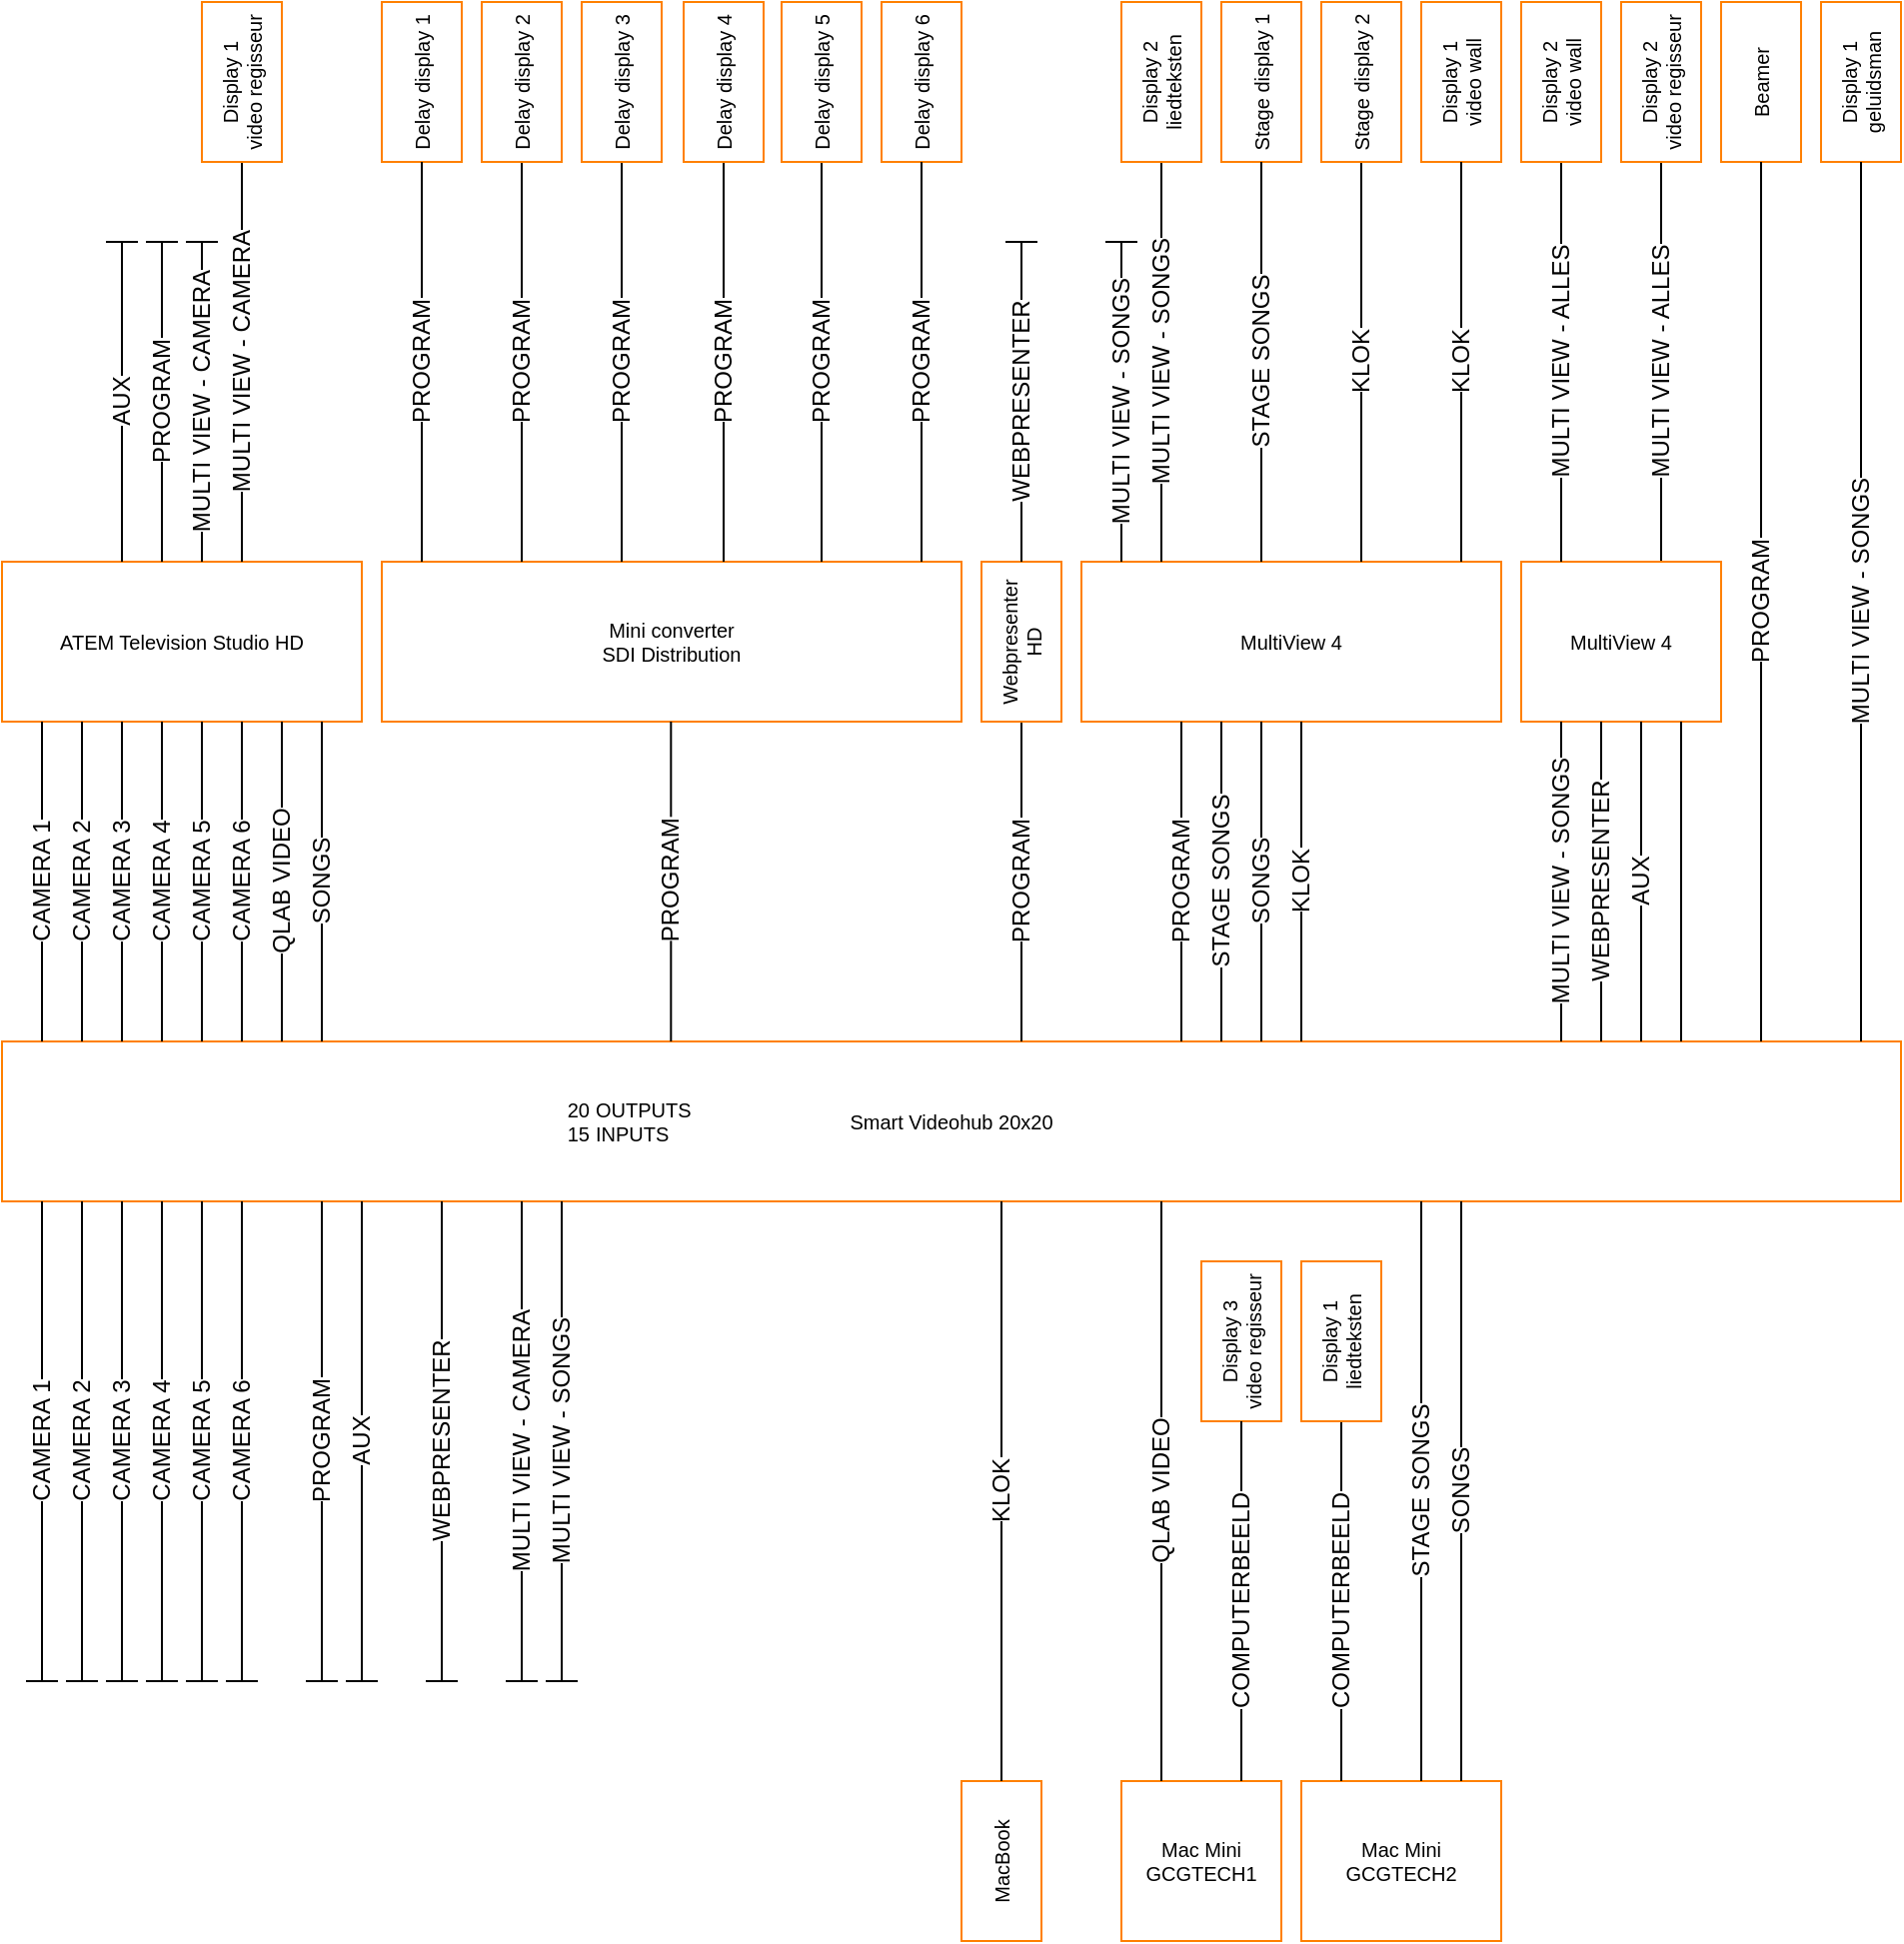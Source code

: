 <mxfile version="17.1.2" type="github">
  <diagram id="KRs9ITHMd8kug6_vHGvV" name="Page-1">
    <mxGraphModel dx="1338" dy="1154" grid="1" gridSize="10" guides="1" tooltips="1" connect="1" arrows="1" fold="1" page="0" pageScale="1" pageWidth="827" pageHeight="1169" background="none" math="0" shadow="0">
      <root>
        <mxCell id="0" />
        <mxCell id="1" parent="0" />
        <mxCell id="NEAT874ut31OaDpRPA5h-1" value="Smart Videohub 20x20" style="rounded=0;whiteSpace=wrap;html=1;hachureGap=4;fontSize=10;strokeColor=#FF8000;connectable=0;" vertex="1" parent="1">
          <mxGeometry x="40" y="400" width="950" height="80" as="geometry" />
        </mxCell>
        <mxCell id="NEAT874ut31OaDpRPA5h-8" value="ATEM Television Studio HD" style="rounded=0;whiteSpace=wrap;html=1;hachureGap=4;fontSize=10;strokeColor=#FF8000;connectable=0;" vertex="1" parent="1">
          <mxGeometry x="40" y="160" width="180" height="80" as="geometry" />
        </mxCell>
        <mxCell id="NEAT874ut31OaDpRPA5h-9" value="Beamer" style="rounded=0;whiteSpace=wrap;html=1;hachureGap=4;fontSize=10;strokeColor=#FF8000;connectable=0;horizontal=0;" vertex="1" parent="1">
          <mxGeometry x="900" y="-120" width="40" height="80" as="geometry" />
        </mxCell>
        <mxCell id="NEAT874ut31OaDpRPA5h-11" value="MultiView 4" style="rounded=0;whiteSpace=wrap;html=1;hachureGap=4;fontSize=10;strokeColor=#FF8000;connectable=0;" vertex="1" parent="1">
          <mxGeometry x="580" y="160" width="210" height="80" as="geometry" />
        </mxCell>
        <mxCell id="NEAT874ut31OaDpRPA5h-13" value="CAMERA 1" style="endArrow=none;html=1;rounded=0;fontSize=12;startSize=14;endSize=14;sourcePerimeterSpacing=8;targetPerimeterSpacing=8;horizontal=0;edgeStyle=orthogonalEdgeStyle;" edge="1" parent="1">
          <mxGeometry width="50" height="50" relative="1" as="geometry">
            <mxPoint x="60" y="400" as="sourcePoint" />
            <mxPoint x="60" y="240" as="targetPoint" />
          </mxGeometry>
        </mxCell>
        <mxCell id="NEAT874ut31OaDpRPA5h-14" value="CAMERA 2" style="endArrow=none;html=1;rounded=0;fontSize=12;startSize=14;endSize=14;sourcePerimeterSpacing=8;targetPerimeterSpacing=8;horizontal=0;edgeStyle=orthogonalEdgeStyle;" edge="1" parent="1">
          <mxGeometry width="50" height="50" relative="1" as="geometry">
            <mxPoint x="80" y="400" as="sourcePoint" />
            <mxPoint x="80" y="240" as="targetPoint" />
          </mxGeometry>
        </mxCell>
        <mxCell id="NEAT874ut31OaDpRPA5h-15" value="CAMERA 3" style="endArrow=none;html=1;rounded=0;fontSize=12;startSize=14;endSize=14;sourcePerimeterSpacing=8;targetPerimeterSpacing=8;horizontal=0;edgeStyle=orthogonalEdgeStyle;" edge="1" parent="1">
          <mxGeometry width="50" height="50" relative="1" as="geometry">
            <mxPoint x="100" y="400" as="sourcePoint" />
            <mxPoint x="100" y="240" as="targetPoint" />
          </mxGeometry>
        </mxCell>
        <mxCell id="NEAT874ut31OaDpRPA5h-16" value="CAMERA 4" style="endArrow=none;html=1;rounded=0;fontSize=12;startSize=14;endSize=14;sourcePerimeterSpacing=8;targetPerimeterSpacing=8;horizontal=0;edgeStyle=orthogonalEdgeStyle;" edge="1" parent="1">
          <mxGeometry width="50" height="50" relative="1" as="geometry">
            <mxPoint x="120" y="400" as="sourcePoint" />
            <mxPoint x="120" y="240" as="targetPoint" />
          </mxGeometry>
        </mxCell>
        <mxCell id="NEAT874ut31OaDpRPA5h-17" value="CAMERA 5" style="endArrow=none;html=1;rounded=0;fontSize=12;startSize=14;endSize=14;sourcePerimeterSpacing=8;targetPerimeterSpacing=8;horizontal=0;edgeStyle=orthogonalEdgeStyle;" edge="1" parent="1">
          <mxGeometry width="50" height="50" relative="1" as="geometry">
            <mxPoint x="140" y="400" as="sourcePoint" />
            <mxPoint x="140" y="240" as="targetPoint" />
          </mxGeometry>
        </mxCell>
        <mxCell id="NEAT874ut31OaDpRPA5h-18" value="CAMERA 6" style="endArrow=none;html=1;rounded=0;fontSize=12;startSize=14;endSize=14;sourcePerimeterSpacing=8;targetPerimeterSpacing=8;horizontal=0;edgeStyle=orthogonalEdgeStyle;" edge="1" parent="1">
          <mxGeometry width="50" height="50" relative="1" as="geometry">
            <mxPoint x="160" y="400" as="sourcePoint" />
            <mxPoint x="160" y="240" as="targetPoint" />
          </mxGeometry>
        </mxCell>
        <mxCell id="NEAT874ut31OaDpRPA5h-19" value="QLAB VIDEO" style="endArrow=none;html=1;rounded=0;fontSize=12;startSize=14;endSize=14;sourcePerimeterSpacing=8;targetPerimeterSpacing=8;horizontal=0;edgeStyle=orthogonalEdgeStyle;" edge="1" parent="1">
          <mxGeometry width="50" height="50" relative="1" as="geometry">
            <mxPoint x="180" y="400" as="sourcePoint" />
            <mxPoint x="180" y="240" as="targetPoint" />
          </mxGeometry>
        </mxCell>
        <mxCell id="NEAT874ut31OaDpRPA5h-20" value="SONGS" style="endArrow=none;html=1;rounded=0;fontSize=12;startSize=14;endSize=14;sourcePerimeterSpacing=8;targetPerimeterSpacing=8;horizontal=0;edgeStyle=orthogonalEdgeStyle;" edge="1" parent="1">
          <mxGeometry width="50" height="50" relative="1" as="geometry">
            <mxPoint x="200" y="400" as="sourcePoint" />
            <mxPoint x="200" y="240" as="targetPoint" />
          </mxGeometry>
        </mxCell>
        <mxCell id="NEAT874ut31OaDpRPA5h-21" value="PROGRAM" style="endArrow=none;html=1;rounded=0;fontSize=12;startSize=14;endSize=14;sourcePerimeterSpacing=8;targetPerimeterSpacing=8;horizontal=0;edgeStyle=orthogonalEdgeStyle;" edge="1" parent="1">
          <mxGeometry width="50" height="50" relative="1" as="geometry">
            <mxPoint x="630" y="400" as="sourcePoint" />
            <mxPoint x="630" y="240" as="targetPoint" />
          </mxGeometry>
        </mxCell>
        <mxCell id="NEAT874ut31OaDpRPA5h-22" value="STAGE SONGS" style="endArrow=none;html=1;rounded=0;fontSize=12;startSize=14;endSize=14;sourcePerimeterSpacing=8;targetPerimeterSpacing=8;labelPosition=center;verticalLabelPosition=middle;align=center;verticalAlign=middle;horizontal=0;edgeStyle=orthogonalEdgeStyle;" edge="1" parent="1">
          <mxGeometry width="50" height="50" relative="1" as="geometry">
            <mxPoint x="650" y="400" as="sourcePoint" />
            <mxPoint x="650" y="240" as="targetPoint" />
          </mxGeometry>
        </mxCell>
        <mxCell id="NEAT874ut31OaDpRPA5h-23" value="SONGS" style="endArrow=none;html=1;rounded=0;fontSize=12;startSize=14;endSize=14;sourcePerimeterSpacing=8;targetPerimeterSpacing=8;horizontal=0;edgeStyle=orthogonalEdgeStyle;" edge="1" parent="1">
          <mxGeometry width="50" height="50" relative="1" as="geometry">
            <mxPoint x="670" y="400" as="sourcePoint" />
            <mxPoint x="670" y="240" as="targetPoint" />
          </mxGeometry>
        </mxCell>
        <mxCell id="NEAT874ut31OaDpRPA5h-24" value="KLOK" style="endArrow=none;html=1;rounded=0;fontSize=12;startSize=14;endSize=14;sourcePerimeterSpacing=8;targetPerimeterSpacing=8;horizontal=0;edgeStyle=orthogonalEdgeStyle;" edge="1" parent="1">
          <mxGeometry width="50" height="50" relative="1" as="geometry">
            <mxPoint x="690" y="400" as="sourcePoint" />
            <mxPoint x="690" y="240" as="targetPoint" />
          </mxGeometry>
        </mxCell>
        <mxCell id="NEAT874ut31OaDpRPA5h-28" value="Mac Mini&lt;br&gt;GCGTECH1" style="rounded=0;whiteSpace=wrap;html=1;hachureGap=4;fontSize=10;strokeColor=#FF8000;connectable=0;" vertex="1" parent="1">
          <mxGeometry x="600" y="770" width="80" height="80" as="geometry" />
        </mxCell>
        <mxCell id="NEAT874ut31OaDpRPA5h-29" value="Mac Mini &lt;br&gt;GCGTECH2" style="rounded=0;whiteSpace=wrap;html=1;hachureGap=4;fontSize=10;strokeColor=#FF8000;connectable=0;" vertex="1" parent="1">
          <mxGeometry x="690" y="770" width="100" height="80" as="geometry" />
        </mxCell>
        <mxCell id="NEAT874ut31OaDpRPA5h-30" value="STAGE SONGS" style="endArrow=none;html=1;rounded=0;fontSize=12;startSize=14;endSize=14;sourcePerimeterSpacing=8;targetPerimeterSpacing=8;horizontal=0;edgeStyle=orthogonalEdgeStyle;" edge="1" parent="1">
          <mxGeometry width="50" height="50" relative="1" as="geometry">
            <mxPoint x="750" y="770" as="sourcePoint" />
            <mxPoint x="750" y="480" as="targetPoint" />
          </mxGeometry>
        </mxCell>
        <mxCell id="NEAT874ut31OaDpRPA5h-31" value="SONGS" style="endArrow=none;html=1;rounded=0;fontSize=12;startSize=14;endSize=14;sourcePerimeterSpacing=8;targetPerimeterSpacing=8;horizontal=0;edgeStyle=orthogonalEdgeStyle;" edge="1" parent="1">
          <mxGeometry width="50" height="50" relative="1" as="geometry">
            <mxPoint x="770" y="770" as="sourcePoint" />
            <mxPoint x="770" y="480" as="targetPoint" />
          </mxGeometry>
        </mxCell>
        <mxCell id="NEAT874ut31OaDpRPA5h-33" value="QLAB VIDEO" style="endArrow=none;html=1;rounded=0;fontSize=12;startSize=14;endSize=14;sourcePerimeterSpacing=8;targetPerimeterSpacing=8;horizontal=0;edgeStyle=orthogonalEdgeStyle;" edge="1" parent="1">
          <mxGeometry width="50" height="50" relative="1" as="geometry">
            <mxPoint x="620" y="770" as="sourcePoint" />
            <mxPoint x="620" y="480" as="targetPoint" />
          </mxGeometry>
        </mxCell>
        <mxCell id="NEAT874ut31OaDpRPA5h-34" value="MacBook" style="rounded=0;whiteSpace=wrap;html=1;hachureGap=4;fontSize=10;strokeColor=#FF8000;connectable=0;horizontal=0;" vertex="1" parent="1">
          <mxGeometry x="520" y="770" width="40" height="80" as="geometry" />
        </mxCell>
        <mxCell id="NEAT874ut31OaDpRPA5h-35" value="KLOK" style="endArrow=none;html=1;rounded=0;fontSize=12;startSize=14;endSize=14;sourcePerimeterSpacing=8;targetPerimeterSpacing=8;horizontal=0;edgeStyle=orthogonalEdgeStyle;" edge="1" parent="1">
          <mxGeometry width="50" height="50" relative="1" as="geometry">
            <mxPoint x="540" y="770" as="sourcePoint" />
            <mxPoint x="540" y="480" as="targetPoint" />
          </mxGeometry>
        </mxCell>
        <mxCell id="NEAT874ut31OaDpRPA5h-36" value="PROGRAM" style="endArrow=none;html=1;rounded=0;fontSize=12;startSize=14;endSize=14;sourcePerimeterSpacing=8;targetPerimeterSpacing=8;horizontal=0;edgeStyle=orthogonalEdgeStyle;" edge="1" parent="1">
          <mxGeometry width="50" height="50" relative="1" as="geometry">
            <mxPoint x="550" y="400" as="sourcePoint" />
            <mxPoint x="550" y="240" as="targetPoint" />
          </mxGeometry>
        </mxCell>
        <mxCell id="NEAT874ut31OaDpRPA5h-38" value="MULTI VIEW - CAMERA" style="endArrow=baseDash;html=1;rounded=0;fontSize=12;startSize=14;endSize=14;sourcePerimeterSpacing=8;targetPerimeterSpacing=8;horizontal=0;endFill=0;edgeStyle=orthogonalEdgeStyle;" edge="1" parent="1">
          <mxGeometry width="50" height="50" relative="1" as="geometry">
            <mxPoint x="140" y="160" as="sourcePoint" />
            <mxPoint x="140" as="targetPoint" />
          </mxGeometry>
        </mxCell>
        <mxCell id="NEAT874ut31OaDpRPA5h-39" value="PROGRAM" style="endArrow=baseDash;html=1;rounded=0;fontSize=12;startSize=14;endSize=14;sourcePerimeterSpacing=8;targetPerimeterSpacing=8;horizontal=0;endFill=0;edgeStyle=orthogonalEdgeStyle;" edge="1" parent="1">
          <mxGeometry width="50" height="50" relative="1" as="geometry">
            <mxPoint x="120" y="160" as="sourcePoint" />
            <mxPoint x="120" as="targetPoint" />
          </mxGeometry>
        </mxCell>
        <mxCell id="NEAT874ut31OaDpRPA5h-40" value="AUX" style="endArrow=baseDash;html=1;rounded=0;fontSize=12;startSize=14;endSize=14;sourcePerimeterSpacing=8;targetPerimeterSpacing=8;horizontal=0;endFill=0;edgeStyle=orthogonalEdgeStyle;" edge="1" parent="1">
          <mxGeometry width="50" height="50" relative="1" as="geometry">
            <mxPoint x="100" y="160" as="sourcePoint" />
            <mxPoint x="100" as="targetPoint" />
          </mxGeometry>
        </mxCell>
        <mxCell id="NEAT874ut31OaDpRPA5h-42" value="Stage display 1" style="rounded=0;whiteSpace=wrap;html=1;hachureGap=4;fontSize=10;strokeColor=#FF8000;connectable=0;horizontal=0;" vertex="1" parent="1">
          <mxGeometry x="650" y="-120" width="40" height="80" as="geometry" />
        </mxCell>
        <mxCell id="NEAT874ut31OaDpRPA5h-43" value="STAGE SONGS" style="endArrow=none;html=1;rounded=0;fontSize=12;startSize=14;endSize=14;sourcePerimeterSpacing=8;targetPerimeterSpacing=8;labelPosition=center;verticalLabelPosition=middle;align=center;verticalAlign=middle;horizontal=0;edgeStyle=orthogonalEdgeStyle;" edge="1" parent="1">
          <mxGeometry width="50" height="50" relative="1" as="geometry">
            <mxPoint x="670" y="160" as="sourcePoint" />
            <mxPoint x="670" y="-40" as="targetPoint" />
          </mxGeometry>
        </mxCell>
        <mxCell id="NEAT874ut31OaDpRPA5h-44" value="KLOK" style="endArrow=none;html=1;rounded=0;fontSize=12;startSize=14;endSize=14;sourcePerimeterSpacing=8;targetPerimeterSpacing=8;horizontal=0;edgeStyle=orthogonalEdgeStyle;" edge="1" parent="1">
          <mxGeometry width="50" height="50" relative="1" as="geometry">
            <mxPoint x="720" y="160" as="sourcePoint" />
            <mxPoint x="720" y="-40" as="targetPoint" />
          </mxGeometry>
        </mxCell>
        <mxCell id="NEAT874ut31OaDpRPA5h-45" value="Mini converter&lt;br&gt;SDI Distribution" style="rounded=0;whiteSpace=wrap;html=1;hachureGap=4;fontSize=10;strokeColor=#FF8000;connectable=0;horizontal=1;" vertex="1" parent="1">
          <mxGeometry x="230" y="160" width="290" height="80" as="geometry" />
        </mxCell>
        <mxCell id="NEAT874ut31OaDpRPA5h-46" value="PROGRAM" style="endArrow=none;html=1;rounded=0;fontSize=12;startSize=14;endSize=14;sourcePerimeterSpacing=8;targetPerimeterSpacing=8;horizontal=0;edgeStyle=orthogonalEdgeStyle;" edge="1" parent="1">
          <mxGeometry width="50" height="50" relative="1" as="geometry">
            <mxPoint x="374.66" y="400" as="sourcePoint" />
            <mxPoint x="374.66" y="240" as="targetPoint" />
          </mxGeometry>
        </mxCell>
        <mxCell id="NEAT874ut31OaDpRPA5h-47" value="Webpresenter HD" style="rounded=0;whiteSpace=wrap;html=1;hachureGap=4;fontSize=10;strokeColor=#FF8000;connectable=0;horizontal=0;" vertex="1" parent="1">
          <mxGeometry x="530" y="160" width="40" height="80" as="geometry" />
        </mxCell>
        <mxCell id="NEAT874ut31OaDpRPA5h-48" value="PROGRAM" style="endArrow=none;html=1;rounded=0;fontSize=12;startSize=14;endSize=14;sourcePerimeterSpacing=8;targetPerimeterSpacing=8;horizontal=0;edgeStyle=orthogonalEdgeStyle;" edge="1" parent="1">
          <mxGeometry width="50" height="50" relative="1" as="geometry">
            <mxPoint x="920" y="400" as="sourcePoint" />
            <mxPoint x="920" y="-40" as="targetPoint" />
          </mxGeometry>
        </mxCell>
        <mxCell id="NEAT874ut31OaDpRPA5h-49" value="20&lt;br&gt;15" style="text;html=1;align=right;verticalAlign=middle;resizable=0;points=[];autosize=1;strokeColor=none;fillColor=none;hachureGap=4;fontSize=10;" vertex="1" parent="1">
          <mxGeometry x="305" y="425" width="30" height="30" as="geometry" />
        </mxCell>
        <mxCell id="NEAT874ut31OaDpRPA5h-50" value="Display 1 &lt;br&gt;geluidsman" style="rounded=0;whiteSpace=wrap;html=1;hachureGap=4;fontSize=10;strokeColor=#FF8000;connectable=0;horizontal=0;" vertex="1" parent="1">
          <mxGeometry x="950" y="-120" width="40" height="80" as="geometry" />
        </mxCell>
        <mxCell id="NEAT874ut31OaDpRPA5h-51" value="MULTI VIEW - SONGS" style="endArrow=none;html=1;rounded=0;fontSize=12;startSize=14;endSize=14;sourcePerimeterSpacing=8;targetPerimeterSpacing=8;horizontal=0;edgeStyle=orthogonalEdgeStyle;" edge="1" parent="1">
          <mxGeometry width="50" height="50" relative="1" as="geometry">
            <mxPoint x="970" y="400" as="sourcePoint" />
            <mxPoint x="970" y="-40" as="targetPoint" />
          </mxGeometry>
        </mxCell>
        <mxCell id="NEAT874ut31OaDpRPA5h-52" value="MULTI VIEW - SONGS" style="endArrow=baseDash;html=1;rounded=0;fontSize=12;startSize=14;endSize=14;sourcePerimeterSpacing=8;targetPerimeterSpacing=8;horizontal=0;edgeStyle=orthogonalEdgeStyle;endFill=0;" edge="1" parent="1">
          <mxGeometry width="50" height="50" relative="1" as="geometry">
            <mxPoint x="600" y="160" as="sourcePoint" />
            <mxPoint x="600" as="targetPoint" />
          </mxGeometry>
        </mxCell>
        <mxCell id="NEAT874ut31OaDpRPA5h-53" value="AUX" style="endArrow=none;html=1;rounded=0;fontSize=12;startSize=14;endSize=14;sourcePerimeterSpacing=8;targetPerimeterSpacing=8;horizontal=0;endFill=0;edgeStyle=orthogonalEdgeStyle;startArrow=baseDash;startFill=0;" edge="1" parent="1">
          <mxGeometry width="50" height="50" relative="1" as="geometry">
            <mxPoint x="220" y="720" as="sourcePoint" />
            <mxPoint x="220" y="480" as="targetPoint" />
          </mxGeometry>
        </mxCell>
        <mxCell id="NEAT874ut31OaDpRPA5h-54" value="PROGRAM" style="endArrow=none;html=1;rounded=0;fontSize=12;startSize=14;endSize=14;sourcePerimeterSpacing=8;targetPerimeterSpacing=8;horizontal=0;endFill=0;edgeStyle=orthogonalEdgeStyle;startArrow=baseDash;startFill=0;" edge="1" parent="1">
          <mxGeometry width="50" height="50" relative="1" as="geometry">
            <mxPoint x="200" y="720" as="sourcePoint" />
            <mxPoint x="200" y="480" as="targetPoint" />
          </mxGeometry>
        </mxCell>
        <mxCell id="NEAT874ut31OaDpRPA5h-55" value="MULTI VIEW - CAMERA" style="endArrow=none;html=1;rounded=0;fontSize=12;startSize=14;endSize=14;sourcePerimeterSpacing=8;targetPerimeterSpacing=8;horizontal=0;endFill=0;edgeStyle=orthogonalEdgeStyle;startArrow=baseDash;startFill=0;" edge="1" parent="1">
          <mxGeometry width="50" height="50" relative="1" as="geometry">
            <mxPoint x="300" y="720" as="sourcePoint" />
            <mxPoint x="300" y="480" as="targetPoint" />
          </mxGeometry>
        </mxCell>
        <mxCell id="NEAT874ut31OaDpRPA5h-56" value="MULTI VIEW - SONGS" style="endArrow=none;html=1;rounded=0;fontSize=12;startSize=14;endSize=14;sourcePerimeterSpacing=8;targetPerimeterSpacing=8;horizontal=0;edgeStyle=orthogonalEdgeStyle;endFill=0;startArrow=baseDash;startFill=0;" edge="1" parent="1">
          <mxGeometry width="50" height="50" relative="1" as="geometry">
            <mxPoint x="320" y="720" as="sourcePoint" />
            <mxPoint x="320" y="480" as="targetPoint" />
          </mxGeometry>
        </mxCell>
        <mxCell id="NEAT874ut31OaDpRPA5h-57" value="CAMERA 1" style="endArrow=none;html=1;rounded=0;fontSize=12;startSize=14;endSize=14;sourcePerimeterSpacing=8;targetPerimeterSpacing=8;horizontal=0;edgeStyle=orthogonalEdgeStyle;endFill=0;startArrow=baseDash;startFill=0;" edge="1" parent="1">
          <mxGeometry width="50" height="50" relative="1" as="geometry">
            <mxPoint x="60" y="720" as="sourcePoint" />
            <mxPoint x="60" y="480" as="targetPoint" />
          </mxGeometry>
        </mxCell>
        <mxCell id="NEAT874ut31OaDpRPA5h-58" value="CAMERA 2" style="endArrow=none;html=1;rounded=0;fontSize=12;startSize=14;endSize=14;sourcePerimeterSpacing=8;targetPerimeterSpacing=8;horizontal=0;edgeStyle=orthogonalEdgeStyle;endFill=0;startArrow=baseDash;startFill=0;" edge="1" parent="1">
          <mxGeometry width="50" height="50" relative="1" as="geometry">
            <mxPoint x="80" y="720" as="sourcePoint" />
            <mxPoint x="80" y="480" as="targetPoint" />
          </mxGeometry>
        </mxCell>
        <mxCell id="NEAT874ut31OaDpRPA5h-59" value="CAMERA 3" style="endArrow=none;html=1;rounded=0;fontSize=12;startSize=14;endSize=14;sourcePerimeterSpacing=8;targetPerimeterSpacing=8;horizontal=0;edgeStyle=orthogonalEdgeStyle;endFill=0;startArrow=baseDash;startFill=0;" edge="1" parent="1">
          <mxGeometry width="50" height="50" relative="1" as="geometry">
            <mxPoint x="100" y="720" as="sourcePoint" />
            <mxPoint x="100" y="480" as="targetPoint" />
          </mxGeometry>
        </mxCell>
        <mxCell id="NEAT874ut31OaDpRPA5h-60" value="CAMERA 4" style="endArrow=none;html=1;rounded=0;fontSize=12;startSize=14;endSize=14;sourcePerimeterSpacing=8;targetPerimeterSpacing=8;horizontal=0;edgeStyle=orthogonalEdgeStyle;endFill=0;startArrow=baseDash;startFill=0;" edge="1" parent="1">
          <mxGeometry width="50" height="50" relative="1" as="geometry">
            <mxPoint x="120" y="720" as="sourcePoint" />
            <mxPoint x="120" y="480" as="targetPoint" />
          </mxGeometry>
        </mxCell>
        <mxCell id="NEAT874ut31OaDpRPA5h-61" value="CAMERA 5" style="endArrow=none;html=1;rounded=0;fontSize=12;startSize=14;endSize=14;sourcePerimeterSpacing=8;targetPerimeterSpacing=8;horizontal=0;edgeStyle=orthogonalEdgeStyle;endFill=0;startArrow=baseDash;startFill=0;" edge="1" parent="1">
          <mxGeometry width="50" height="50" relative="1" as="geometry">
            <mxPoint x="140" y="720" as="sourcePoint" />
            <mxPoint x="140" y="480" as="targetPoint" />
          </mxGeometry>
        </mxCell>
        <mxCell id="NEAT874ut31OaDpRPA5h-62" value="CAMERA 6" style="endArrow=none;html=1;rounded=0;fontSize=12;startSize=14;endSize=14;sourcePerimeterSpacing=8;targetPerimeterSpacing=8;horizontal=0;edgeStyle=orthogonalEdgeStyle;endFill=0;startArrow=baseDash;startFill=0;" edge="1" parent="1">
          <mxGeometry width="50" height="50" relative="1" as="geometry">
            <mxPoint x="160" y="720" as="sourcePoint" />
            <mxPoint x="160" y="480" as="targetPoint" />
          </mxGeometry>
        </mxCell>
        <mxCell id="NEAT874ut31OaDpRPA5h-63" value="OUTPUTS&lt;br&gt;INPUTS" style="text;html=1;align=left;verticalAlign=middle;resizable=0;points=[];autosize=1;strokeColor=none;fillColor=none;hachureGap=4;fontSize=10;" vertex="1" parent="1">
          <mxGeometry x="335" y="425" width="60" height="30" as="geometry" />
        </mxCell>
        <mxCell id="NEAT874ut31OaDpRPA5h-64" value="WEBPRESENTER" style="endArrow=baseDash;html=1;rounded=0;fontSize=12;startSize=14;endSize=14;sourcePerimeterSpacing=8;targetPerimeterSpacing=8;horizontal=0;edgeStyle=orthogonalEdgeStyle;endFill=0;" edge="1" parent="1">
          <mxGeometry width="50" height="50" relative="1" as="geometry">
            <mxPoint x="550" y="160" as="sourcePoint" />
            <mxPoint x="550" as="targetPoint" />
          </mxGeometry>
        </mxCell>
        <mxCell id="NEAT874ut31OaDpRPA5h-65" value="WEBPRESENTER" style="endArrow=none;html=1;rounded=0;fontSize=12;startSize=14;endSize=14;sourcePerimeterSpacing=8;targetPerimeterSpacing=8;horizontal=0;edgeStyle=orthogonalEdgeStyle;endFill=0;startArrow=baseDash;startFill=0;" edge="1" parent="1">
          <mxGeometry width="50" height="50" relative="1" as="geometry">
            <mxPoint x="260" y="720" as="sourcePoint" />
            <mxPoint x="260" y="480" as="targetPoint" />
          </mxGeometry>
        </mxCell>
        <mxCell id="NEAT874ut31OaDpRPA5h-68" value="MULTI VIEW - SONGS" style="endArrow=none;html=1;rounded=0;fontSize=12;startSize=14;endSize=14;sourcePerimeterSpacing=8;targetPerimeterSpacing=8;horizontal=0;edgeStyle=orthogonalEdgeStyle;endFill=0;" edge="1" parent="1">
          <mxGeometry width="50" height="50" relative="1" as="geometry">
            <mxPoint x="620" y="160.0" as="sourcePoint" />
            <mxPoint x="620" y="-40" as="targetPoint" />
          </mxGeometry>
        </mxCell>
        <mxCell id="NEAT874ut31OaDpRPA5h-69" value="MULTI VIEW - ALLES" style="endArrow=none;html=1;rounded=0;fontSize=12;startSize=14;endSize=14;sourcePerimeterSpacing=8;targetPerimeterSpacing=8;horizontal=0;edgeStyle=orthogonalEdgeStyle;endFill=0;" edge="1" parent="1">
          <mxGeometry width="50" height="50" relative="1" as="geometry">
            <mxPoint x="870" y="160" as="sourcePoint" />
            <mxPoint x="870" y="-40" as="targetPoint" />
          </mxGeometry>
        </mxCell>
        <mxCell id="NEAT874ut31OaDpRPA5h-71" value="Stage display 2" style="rounded=0;whiteSpace=wrap;html=1;hachureGap=4;fontSize=10;strokeColor=#FF8000;connectable=0;horizontal=0;" vertex="1" parent="1">
          <mxGeometry x="700" y="-120" width="40" height="80" as="geometry" />
        </mxCell>
        <mxCell id="NEAT874ut31OaDpRPA5h-72" value="Delay display 1" style="rounded=0;whiteSpace=wrap;html=1;hachureGap=4;fontSize=10;strokeColor=#FF8000;connectable=0;horizontal=0;" vertex="1" parent="1">
          <mxGeometry x="230" y="-120" width="40" height="80" as="geometry" />
        </mxCell>
        <mxCell id="NEAT874ut31OaDpRPA5h-73" value="PROGRAM" style="endArrow=none;html=1;rounded=0;fontSize=12;startSize=14;endSize=14;sourcePerimeterSpacing=8;targetPerimeterSpacing=8;labelPosition=center;verticalLabelPosition=middle;align=center;verticalAlign=middle;horizontal=0;edgeStyle=orthogonalEdgeStyle;" edge="1" parent="1">
          <mxGeometry width="50" height="50" relative="1" as="geometry">
            <mxPoint x="250" y="160" as="sourcePoint" />
            <mxPoint x="250" y="-40" as="targetPoint" />
          </mxGeometry>
        </mxCell>
        <mxCell id="NEAT874ut31OaDpRPA5h-74" value="PROGRAM" style="endArrow=none;html=1;rounded=0;fontSize=12;startSize=14;endSize=14;sourcePerimeterSpacing=8;targetPerimeterSpacing=8;labelPosition=center;verticalLabelPosition=middle;align=center;verticalAlign=middle;horizontal=0;edgeStyle=orthogonalEdgeStyle;" edge="1" parent="1">
          <mxGeometry width="50" height="50" relative="1" as="geometry">
            <mxPoint x="300" y="160" as="sourcePoint" />
            <mxPoint x="300" y="-40" as="targetPoint" />
          </mxGeometry>
        </mxCell>
        <mxCell id="NEAT874ut31OaDpRPA5h-75" value="Delay display 2" style="rounded=0;whiteSpace=wrap;html=1;hachureGap=4;fontSize=10;strokeColor=#FF8000;connectable=0;horizontal=0;" vertex="1" parent="1">
          <mxGeometry x="280" y="-120" width="40" height="80" as="geometry" />
        </mxCell>
        <mxCell id="NEAT874ut31OaDpRPA5h-76" value="PROGRAM" style="endArrow=none;html=1;rounded=0;fontSize=12;startSize=14;endSize=14;sourcePerimeterSpacing=8;targetPerimeterSpacing=8;labelPosition=center;verticalLabelPosition=middle;align=center;verticalAlign=middle;horizontal=0;edgeStyle=orthogonalEdgeStyle;" edge="1" parent="1">
          <mxGeometry width="50" height="50" relative="1" as="geometry">
            <mxPoint x="350.0" y="160" as="sourcePoint" />
            <mxPoint x="350" y="-40" as="targetPoint" />
          </mxGeometry>
        </mxCell>
        <mxCell id="NEAT874ut31OaDpRPA5h-77" value="Delay display 6" style="rounded=0;whiteSpace=wrap;html=1;hachureGap=4;fontSize=10;strokeColor=#FF8000;connectable=0;horizontal=0;" vertex="1" parent="1">
          <mxGeometry x="480" y="-120" width="40" height="80" as="geometry" />
        </mxCell>
        <mxCell id="NEAT874ut31OaDpRPA5h-78" value="PROGRAM" style="endArrow=none;html=1;rounded=0;fontSize=12;startSize=14;endSize=14;sourcePerimeterSpacing=8;targetPerimeterSpacing=8;labelPosition=center;verticalLabelPosition=middle;align=center;verticalAlign=middle;horizontal=0;edgeStyle=orthogonalEdgeStyle;" edge="1" parent="1">
          <mxGeometry width="50" height="50" relative="1" as="geometry">
            <mxPoint x="401" y="160" as="sourcePoint" />
            <mxPoint x="401" y="-40" as="targetPoint" />
          </mxGeometry>
        </mxCell>
        <mxCell id="NEAT874ut31OaDpRPA5h-79" value="Delay display 3" style="rounded=0;whiteSpace=wrap;html=1;hachureGap=4;fontSize=10;strokeColor=#FF8000;connectable=0;horizontal=0;" vertex="1" parent="1">
          <mxGeometry x="330" y="-120" width="40" height="80" as="geometry" />
        </mxCell>
        <mxCell id="NEAT874ut31OaDpRPA5h-80" value="PROGRAM" style="endArrow=none;html=1;rounded=0;fontSize=12;startSize=14;endSize=14;sourcePerimeterSpacing=8;targetPerimeterSpacing=8;labelPosition=center;verticalLabelPosition=middle;align=center;verticalAlign=middle;horizontal=0;edgeStyle=orthogonalEdgeStyle;" edge="1" parent="1">
          <mxGeometry width="50" height="50" relative="1" as="geometry">
            <mxPoint x="450" y="160" as="sourcePoint" />
            <mxPoint x="450" y="-40" as="targetPoint" />
          </mxGeometry>
        </mxCell>
        <mxCell id="NEAT874ut31OaDpRPA5h-81" value="Delay display 4" style="rounded=0;whiteSpace=wrap;html=1;hachureGap=4;fontSize=10;strokeColor=#FF8000;connectable=0;horizontal=0;" vertex="1" parent="1">
          <mxGeometry x="381" y="-120" width="40" height="80" as="geometry" />
        </mxCell>
        <mxCell id="NEAT874ut31OaDpRPA5h-82" value="PROGRAM" style="endArrow=none;html=1;rounded=0;fontSize=12;startSize=14;endSize=14;sourcePerimeterSpacing=8;targetPerimeterSpacing=8;labelPosition=center;verticalLabelPosition=middle;align=center;verticalAlign=middle;horizontal=0;edgeStyle=orthogonalEdgeStyle;" edge="1" parent="1">
          <mxGeometry width="50" height="50" relative="1" as="geometry">
            <mxPoint x="500" y="160" as="sourcePoint" />
            <mxPoint x="500" y="-40" as="targetPoint" />
          </mxGeometry>
        </mxCell>
        <mxCell id="NEAT874ut31OaDpRPA5h-83" value="Delay display 5" style="rounded=0;whiteSpace=wrap;html=1;hachureGap=4;fontSize=10;strokeColor=#FF8000;connectable=0;horizontal=0;" vertex="1" parent="1">
          <mxGeometry x="430" y="-120" width="40" height="80" as="geometry" />
        </mxCell>
        <mxCell id="NEAT874ut31OaDpRPA5h-84" value="Display 2&lt;br&gt;video regisseur" style="rounded=0;whiteSpace=wrap;html=1;hachureGap=4;fontSize=10;strokeColor=#FF8000;connectable=0;horizontal=0;" vertex="1" parent="1">
          <mxGeometry x="850" y="-120" width="40" height="80" as="geometry" />
        </mxCell>
        <mxCell id="NEAT874ut31OaDpRPA5h-85" value="MULTI VIEW - CAMERA" style="endArrow=none;html=1;rounded=0;fontSize=12;startSize=14;endSize=14;sourcePerimeterSpacing=8;targetPerimeterSpacing=8;horizontal=0;endFill=0;edgeStyle=orthogonalEdgeStyle;" edge="1" parent="1">
          <mxGeometry width="50" height="50" relative="1" as="geometry">
            <mxPoint x="160" y="160" as="sourcePoint" />
            <mxPoint x="160" y="-40" as="targetPoint" />
          </mxGeometry>
        </mxCell>
        <mxCell id="NEAT874ut31OaDpRPA5h-86" value="Display 1&lt;br&gt;video regisseur" style="rounded=0;whiteSpace=wrap;html=1;hachureGap=4;fontSize=10;strokeColor=#FF8000;connectable=0;horizontal=0;" vertex="1" parent="1">
          <mxGeometry x="140" y="-120" width="40" height="80" as="geometry" />
        </mxCell>
        <mxCell id="NEAT874ut31OaDpRPA5h-87" value="Display 2 &lt;br&gt;liedteksten" style="rounded=0;whiteSpace=wrap;html=1;hachureGap=4;fontSize=10;strokeColor=#FF8000;connectable=0;horizontal=0;" vertex="1" parent="1">
          <mxGeometry x="600" y="-120" width="40" height="80" as="geometry" />
        </mxCell>
        <mxCell id="NEAT874ut31OaDpRPA5h-88" value="MultiView 4" style="rounded=0;whiteSpace=wrap;html=1;hachureGap=4;fontSize=10;strokeColor=#FF8000;connectable=0;" vertex="1" parent="1">
          <mxGeometry x="800" y="160" width="100" height="80" as="geometry" />
        </mxCell>
        <mxCell id="NEAT874ut31OaDpRPA5h-89" value="MULTI VIEW - SONGS" style="endArrow=none;html=1;rounded=0;fontSize=12;startSize=14;endSize=14;sourcePerimeterSpacing=8;targetPerimeterSpacing=8;horizontal=0;edgeStyle=orthogonalEdgeStyle;" edge="1" parent="1">
          <mxGeometry width="50" height="50" relative="1" as="geometry">
            <mxPoint x="820" y="400" as="sourcePoint" />
            <mxPoint x="820" y="240" as="targetPoint" />
          </mxGeometry>
        </mxCell>
        <mxCell id="NEAT874ut31OaDpRPA5h-90" value="WEBPRESENTER" style="endArrow=none;html=1;rounded=0;fontSize=12;startSize=14;endSize=14;sourcePerimeterSpacing=8;targetPerimeterSpacing=8;labelPosition=center;verticalLabelPosition=middle;align=center;verticalAlign=middle;horizontal=0;edgeStyle=orthogonalEdgeStyle;" edge="1" parent="1">
          <mxGeometry width="50" height="50" relative="1" as="geometry">
            <mxPoint x="840" y="400" as="sourcePoint" />
            <mxPoint x="840" y="240" as="targetPoint" />
          </mxGeometry>
        </mxCell>
        <mxCell id="NEAT874ut31OaDpRPA5h-91" value="AUX" style="endArrow=none;html=1;rounded=0;fontSize=12;startSize=14;endSize=14;sourcePerimeterSpacing=8;targetPerimeterSpacing=8;horizontal=0;edgeStyle=orthogonalEdgeStyle;" edge="1" parent="1">
          <mxGeometry width="50" height="50" relative="1" as="geometry">
            <mxPoint x="860" y="400" as="sourcePoint" />
            <mxPoint x="860" y="240" as="targetPoint" />
          </mxGeometry>
        </mxCell>
        <mxCell id="NEAT874ut31OaDpRPA5h-92" value="" style="endArrow=none;html=1;rounded=0;fontSize=12;startSize=14;endSize=14;sourcePerimeterSpacing=8;targetPerimeterSpacing=8;horizontal=0;edgeStyle=orthogonalEdgeStyle;" edge="1" parent="1">
          <mxGeometry width="50" height="50" relative="1" as="geometry">
            <mxPoint x="880" y="400" as="sourcePoint" />
            <mxPoint x="880" y="240" as="targetPoint" />
          </mxGeometry>
        </mxCell>
        <mxCell id="NEAT874ut31OaDpRPA5h-96" value="COMPUTERBEELD" style="endArrow=none;html=1;rounded=0;fontSize=12;startSize=14;endSize=14;sourcePerimeterSpacing=8;targetPerimeterSpacing=8;horizontal=0;endFill=0;edgeStyle=orthogonalEdgeStyle;" edge="1" parent="1">
          <mxGeometry width="50" height="50" relative="1" as="geometry">
            <mxPoint x="710" y="770" as="sourcePoint" />
            <mxPoint x="710" y="590" as="targetPoint" />
          </mxGeometry>
        </mxCell>
        <mxCell id="NEAT874ut31OaDpRPA5h-97" value="Display 1&lt;br&gt;liedteksten" style="rounded=0;whiteSpace=wrap;html=1;hachureGap=4;fontSize=10;strokeColor=#FF8000;connectable=0;horizontal=0;" vertex="1" parent="1">
          <mxGeometry x="690" y="510" width="40" height="80" as="geometry" />
        </mxCell>
        <mxCell id="NEAT874ut31OaDpRPA5h-98" value="Display 3&lt;br&gt;video regisseur" style="rounded=0;whiteSpace=wrap;html=1;hachureGap=4;fontSize=10;strokeColor=#FF8000;connectable=0;horizontal=0;" vertex="1" parent="1">
          <mxGeometry x="640" y="510" width="40" height="80" as="geometry" />
        </mxCell>
        <mxCell id="NEAT874ut31OaDpRPA5h-99" value="COMPUTERBEELD" style="endArrow=none;html=1;rounded=0;fontSize=12;startSize=14;endSize=14;sourcePerimeterSpacing=8;targetPerimeterSpacing=8;horizontal=0;endFill=0;edgeStyle=orthogonalEdgeStyle;" edge="1" parent="1">
          <mxGeometry width="50" height="50" relative="1" as="geometry">
            <mxPoint x="660" y="770" as="sourcePoint" />
            <mxPoint x="660" y="590" as="targetPoint" />
          </mxGeometry>
        </mxCell>
        <mxCell id="NEAT874ut31OaDpRPA5h-100" value="MULTI VIEW - ALLES" style="endArrow=none;html=1;rounded=0;fontSize=12;startSize=14;endSize=14;sourcePerimeterSpacing=8;targetPerimeterSpacing=8;horizontal=0;edgeStyle=orthogonalEdgeStyle;endFill=0;" edge="1" parent="1">
          <mxGeometry width="50" height="50" relative="1" as="geometry">
            <mxPoint x="820" y="160" as="sourcePoint" />
            <mxPoint x="820" y="-40" as="targetPoint" />
          </mxGeometry>
        </mxCell>
        <mxCell id="NEAT874ut31OaDpRPA5h-101" value="Display 1&lt;br&gt;video wall" style="rounded=0;whiteSpace=wrap;html=1;hachureGap=4;fontSize=10;strokeColor=#FF8000;connectable=0;horizontal=0;" vertex="1" parent="1">
          <mxGeometry x="750" y="-120" width="40" height="80" as="geometry" />
        </mxCell>
        <mxCell id="NEAT874ut31OaDpRPA5h-102" value="KLOK" style="endArrow=none;html=1;rounded=0;fontSize=12;startSize=14;endSize=14;sourcePerimeterSpacing=8;targetPerimeterSpacing=8;horizontal=0;edgeStyle=orthogonalEdgeStyle;" edge="1" parent="1">
          <mxGeometry width="50" height="50" relative="1" as="geometry">
            <mxPoint x="770" y="160" as="sourcePoint" />
            <mxPoint x="770" y="-40.0" as="targetPoint" />
          </mxGeometry>
        </mxCell>
        <mxCell id="NEAT874ut31OaDpRPA5h-103" value="Display 2&lt;br&gt;video wall" style="rounded=0;whiteSpace=wrap;html=1;hachureGap=4;fontSize=10;strokeColor=#FF8000;connectable=0;horizontal=0;" vertex="1" parent="1">
          <mxGeometry x="800" y="-120" width="40" height="80" as="geometry" />
        </mxCell>
      </root>
    </mxGraphModel>
  </diagram>
</mxfile>
